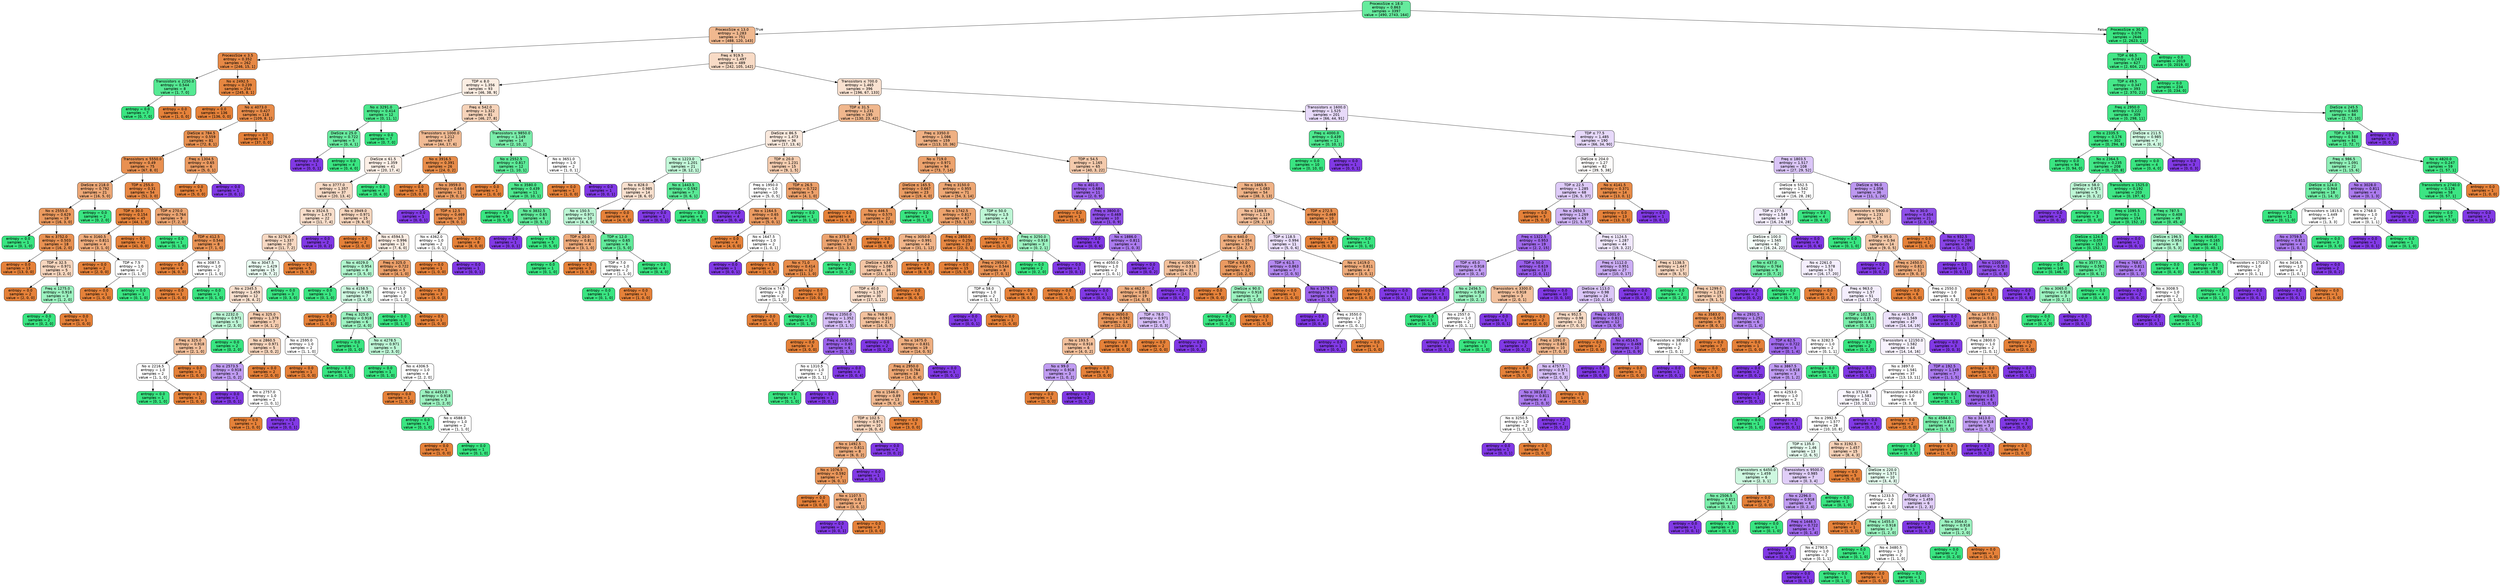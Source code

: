 digraph Tree {
node [shape=box, style="filled, rounded", color="black", fontname=helvetica] ;
edge [fontname=helvetica] ;
0 [label=<ProcessSize &le; 18.0<br/>entropy = 0.863<br/>samples = 3397<br/>value = [490, 2743, 164]>, fillcolor="#66eb9d"] ;
1 [label=<ProcessSize &le; 13.0<br/>entropy = 1.283<br/>samples = 751<br/>value = [488, 120, 143]>, fillcolor="#f0b88f"] ;
0 -> 1 [labeldistance=2.5, labelangle=45, headlabel="True"] ;
2 [label=<ProcessSize &le; 3.5<br/>entropy = 0.352<br/>samples = 262<br/>value = [246, 15, 1]>, fillcolor="#e78946"] ;
1 -> 2 ;
3 [label=<Transsistors &le; 2250.0<br/>entropy = 0.544<br/>samples = 8<br/>value = [1, 7, 0]>, fillcolor="#55e993"] ;
2 -> 3 ;
4 [label=<entropy = 0.0<br/>samples = 7<br/>value = [0, 7, 0]>, fillcolor="#39e581"] ;
3 -> 4 ;
5 [label=<entropy = 0.0<br/>samples = 1<br/>value = [1, 0, 0]>, fillcolor="#e58139"] ;
3 -> 5 ;
6 [label=<No &le; 2492.5<br/>entropy = 0.239<br/>samples = 254<br/>value = [245, 8, 1]>, fillcolor="#e68640"] ;
2 -> 6 ;
7 [label=<entropy = 0.0<br/>samples = 136<br/>value = [136, 0, 0]>, fillcolor="#e58139"] ;
6 -> 7 ;
8 [label=<No &le; 4073.0<br/>entropy = 0.427<br/>samples = 118<br/>value = [109, 8, 1]>, fillcolor="#e78b49"] ;
6 -> 8 ;
9 [label=<DieSize &le; 784.5<br/>entropy = 0.559<br/>samples = 81<br/>value = [72, 8, 1]>, fillcolor="#e89151"] ;
8 -> 9 ;
10 [label=<Transsistors &le; 5550.0<br/>entropy = 0.49<br/>samples = 75<br/>value = [67, 8, 0]>, fillcolor="#e89051"] ;
9 -> 10 ;
11 [label=<DieSize &le; 218.0<br/>entropy = 0.792<br/>samples = 21<br/>value = [16, 5, 0]>, fillcolor="#eda877"] ;
10 -> 11 ;
12 [label=<No &le; 2555.0<br/>entropy = 0.629<br/>samples = 19<br/>value = [16, 3, 0]>, fillcolor="#ea995e"] ;
11 -> 12 ;
13 [label=<entropy = 0.0<br/>samples = 1<br/>value = [0, 1, 0]>, fillcolor="#39e581"] ;
12 -> 13 ;
14 [label=<No &le; 3752.0<br/>entropy = 0.503<br/>samples = 18<br/>value = [16, 2, 0]>, fillcolor="#e89152"] ;
12 -> 14 ;
15 [label=<entropy = 0.0<br/>samples = 13<br/>value = [13, 0, 0]>, fillcolor="#e58139"] ;
14 -> 15 ;
16 [label=<TDP &le; 32.5<br/>entropy = 0.971<br/>samples = 5<br/>value = [3, 2, 0]>, fillcolor="#f6d5bd"] ;
14 -> 16 ;
17 [label=<entropy = 0.0<br/>samples = 2<br/>value = [2, 0, 0]>, fillcolor="#e58139"] ;
16 -> 17 ;
18 [label=<Freq &le; 1275.0<br/>entropy = 0.918<br/>samples = 3<br/>value = [1, 2, 0]>, fillcolor="#9cf2c0"] ;
16 -> 18 ;
19 [label=<entropy = 0.0<br/>samples = 2<br/>value = [0, 2, 0]>, fillcolor="#39e581"] ;
18 -> 19 ;
20 [label=<entropy = 0.0<br/>samples = 1<br/>value = [1, 0, 0]>, fillcolor="#e58139"] ;
18 -> 20 ;
21 [label=<entropy = 0.0<br/>samples = 2<br/>value = [0, 2, 0]>, fillcolor="#39e581"] ;
11 -> 21 ;
22 [label=<TDP &le; 255.0<br/>entropy = 0.31<br/>samples = 54<br/>value = [51, 3, 0]>, fillcolor="#e78845"] ;
10 -> 22 ;
23 [label=<TDP &le; 30.0<br/>entropy = 0.154<br/>samples = 45<br/>value = [44, 1, 0]>, fillcolor="#e6843d"] ;
22 -> 23 ;
24 [label=<No &le; 3160.5<br/>entropy = 0.811<br/>samples = 4<br/>value = [3, 1, 0]>, fillcolor="#eeab7b"] ;
23 -> 24 ;
25 [label=<entropy = 0.0<br/>samples = 2<br/>value = [2, 0, 0]>, fillcolor="#e58139"] ;
24 -> 25 ;
26 [label=<TDP &le; 7.5<br/>entropy = 1.0<br/>samples = 2<br/>value = [1, 1, 0]>, fillcolor="#ffffff"] ;
24 -> 26 ;
27 [label=<entropy = 0.0<br/>samples = 1<br/>value = [1, 0, 0]>, fillcolor="#e58139"] ;
26 -> 27 ;
28 [label=<entropy = 0.0<br/>samples = 1<br/>value = [0, 1, 0]>, fillcolor="#39e581"] ;
26 -> 28 ;
29 [label=<entropy = 0.0<br/>samples = 41<br/>value = [41, 0, 0]>, fillcolor="#e58139"] ;
23 -> 29 ;
30 [label=<TDP &le; 270.0<br/>entropy = 0.764<br/>samples = 9<br/>value = [7, 2, 0]>, fillcolor="#eca572"] ;
22 -> 30 ;
31 [label=<entropy = 0.0<br/>samples = 1<br/>value = [0, 1, 0]>, fillcolor="#39e581"] ;
30 -> 31 ;
32 [label=<TDP &le; 412.5<br/>entropy = 0.544<br/>samples = 8<br/>value = [7, 1, 0]>, fillcolor="#e99355"] ;
30 -> 32 ;
33 [label=<entropy = 0.0<br/>samples = 6<br/>value = [6, 0, 0]>, fillcolor="#e58139"] ;
32 -> 33 ;
34 [label=<No &le; 3087.5<br/>entropy = 1.0<br/>samples = 2<br/>value = [1, 1, 0]>, fillcolor="#ffffff"] ;
32 -> 34 ;
35 [label=<entropy = 0.0<br/>samples = 1<br/>value = [1, 0, 0]>, fillcolor="#e58139"] ;
34 -> 35 ;
36 [label=<entropy = 0.0<br/>samples = 1<br/>value = [0, 1, 0]>, fillcolor="#39e581"] ;
34 -> 36 ;
37 [label=<Freq &le; 1304.5<br/>entropy = 0.65<br/>samples = 6<br/>value = [5, 0, 1]>, fillcolor="#ea9a61"] ;
9 -> 37 ;
38 [label=<entropy = 0.0<br/>samples = 5<br/>value = [5, 0, 0]>, fillcolor="#e58139"] ;
37 -> 38 ;
39 [label=<entropy = 0.0<br/>samples = 1<br/>value = [0, 0, 1]>, fillcolor="#8139e5"] ;
37 -> 39 ;
40 [label=<entropy = 0.0<br/>samples = 37<br/>value = [37, 0, 0]>, fillcolor="#e58139"] ;
8 -> 40 ;
41 [label=<Freq &le; 919.5<br/>entropy = 1.497<br/>samples = 489<br/>value = [242, 105, 142]>, fillcolor="#f8dbc6"] ;
1 -> 41 ;
42 [label=<TDP &le; 8.0<br/>entropy = 1.356<br/>samples = 93<br/>value = [46, 38, 9]>, fillcolor="#fbede2"] ;
41 -> 42 ;
43 [label=<No &le; 3291.0<br/>entropy = 0.414<br/>samples = 12<br/>value = [0, 11, 1]>, fillcolor="#4be78c"] ;
42 -> 43 ;
44 [label=<DieSize &le; 25.0<br/>entropy = 0.722<br/>samples = 5<br/>value = [0, 4, 1]>, fillcolor="#6aeca0"] ;
43 -> 44 ;
45 [label=<entropy = 0.0<br/>samples = 1<br/>value = [0, 0, 1]>, fillcolor="#8139e5"] ;
44 -> 45 ;
46 [label=<entropy = 0.0<br/>samples = 4<br/>value = [0, 4, 0]>, fillcolor="#39e581"] ;
44 -> 46 ;
47 [label=<entropy = 0.0<br/>samples = 7<br/>value = [0, 7, 0]>, fillcolor="#39e581"] ;
43 -> 47 ;
48 [label=<Freq &le; 542.0<br/>entropy = 1.322<br/>samples = 81<br/>value = [46, 27, 8]>, fillcolor="#f6d3b9"] ;
42 -> 48 ;
49 [label=<Transsistors &le; 1000.0<br/>entropy = 1.212<br/>samples = 67<br/>value = [44, 17, 6]>, fillcolor="#f1bb94"] ;
48 -> 49 ;
50 [label=<DieSize &le; 61.5<br/>entropy = 1.359<br/>samples = 41<br/>value = [20, 17, 4]>, fillcolor="#fcefe6"] ;
49 -> 50 ;
51 [label=<No &le; 3777.0<br/>entropy = 1.357<br/>samples = 37<br/>value = [20, 13, 4]>, fillcolor="#f7dac5"] ;
50 -> 51 ;
52 [label=<No &le; 3524.5<br/>entropy = 1.473<br/>samples = 22<br/>value = [11, 7, 4]>, fillcolor="#f8ddca"] ;
51 -> 52 ;
53 [label=<No &le; 3276.0<br/>entropy = 1.337<br/>samples = 20<br/>value = [11, 7, 2]>, fillcolor="#f7d8c2"] ;
52 -> 53 ;
54 [label=<No &le; 3047.5<br/>entropy = 1.429<br/>samples = 15<br/>value = [6, 7, 2]>, fillcolor="#e9fcf1"] ;
53 -> 54 ;
55 [label=<No &le; 2345.5<br/>entropy = 1.459<br/>samples = 12<br/>value = [6, 4, 2]>, fillcolor="#f8e0ce"] ;
54 -> 55 ;
56 [label=<No &le; 2232.0<br/>entropy = 0.971<br/>samples = 5<br/>value = [2, 3, 0]>, fillcolor="#bdf6d5"] ;
55 -> 56 ;
57 [label=<Freq &le; 325.0<br/>entropy = 0.918<br/>samples = 3<br/>value = [2, 1, 0]>, fillcolor="#f2c09c"] ;
56 -> 57 ;
58 [label=<No &le; 2216.5<br/>entropy = 1.0<br/>samples = 2<br/>value = [1, 1, 0]>, fillcolor="#ffffff"] ;
57 -> 58 ;
59 [label=<entropy = 0.0<br/>samples = 1<br/>value = [0, 1, 0]>, fillcolor="#39e581"] ;
58 -> 59 ;
60 [label=<entropy = 0.0<br/>samples = 1<br/>value = [1, 0, 0]>, fillcolor="#e58139"] ;
58 -> 60 ;
61 [label=<entropy = 0.0<br/>samples = 1<br/>value = [1, 0, 0]>, fillcolor="#e58139"] ;
57 -> 61 ;
62 [label=<entropy = 0.0<br/>samples = 2<br/>value = [0, 2, 0]>, fillcolor="#39e581"] ;
56 -> 62 ;
63 [label=<Freq &le; 325.0<br/>entropy = 1.379<br/>samples = 7<br/>value = [4, 1, 2]>, fillcolor="#f5cdb0"] ;
55 -> 63 ;
64 [label=<No &le; 2860.5<br/>entropy = 0.971<br/>samples = 5<br/>value = [3, 0, 2]>, fillcolor="#f6d5bd"] ;
63 -> 64 ;
65 [label=<No &le; 2573.5<br/>entropy = 0.918<br/>samples = 3<br/>value = [1, 0, 2]>, fillcolor="#c09cf2"] ;
64 -> 65 ;
66 [label=<entropy = 0.0<br/>samples = 1<br/>value = [0, 0, 1]>, fillcolor="#8139e5"] ;
65 -> 66 ;
67 [label=<No &le; 2757.0<br/>entropy = 1.0<br/>samples = 2<br/>value = [1, 0, 1]>, fillcolor="#ffffff"] ;
65 -> 67 ;
68 [label=<entropy = 0.0<br/>samples = 1<br/>value = [1, 0, 0]>, fillcolor="#e58139"] ;
67 -> 68 ;
69 [label=<entropy = 0.0<br/>samples = 1<br/>value = [0, 0, 1]>, fillcolor="#8139e5"] ;
67 -> 69 ;
70 [label=<entropy = 0.0<br/>samples = 2<br/>value = [2, 0, 0]>, fillcolor="#e58139"] ;
64 -> 70 ;
71 [label=<No &le; 2595.0<br/>entropy = 1.0<br/>samples = 2<br/>value = [1, 1, 0]>, fillcolor="#ffffff"] ;
63 -> 71 ;
72 [label=<entropy = 0.0<br/>samples = 1<br/>value = [1, 0, 0]>, fillcolor="#e58139"] ;
71 -> 72 ;
73 [label=<entropy = 0.0<br/>samples = 1<br/>value = [0, 1, 0]>, fillcolor="#39e581"] ;
71 -> 73 ;
74 [label=<entropy = 0.0<br/>samples = 3<br/>value = [0, 3, 0]>, fillcolor="#39e581"] ;
54 -> 74 ;
75 [label=<entropy = 0.0<br/>samples = 5<br/>value = [5, 0, 0]>, fillcolor="#e58139"] ;
53 -> 75 ;
76 [label=<entropy = 0.0<br/>samples = 2<br/>value = [0, 0, 2]>, fillcolor="#8139e5"] ;
52 -> 76 ;
77 [label=<No &le; 3949.0<br/>entropy = 0.971<br/>samples = 15<br/>value = [9, 6, 0]>, fillcolor="#f6d5bd"] ;
51 -> 77 ;
78 [label=<entropy = 0.0<br/>samples = 2<br/>value = [2, 0, 0]>, fillcolor="#e58139"] ;
77 -> 78 ;
79 [label=<No &le; 4594.5<br/>entropy = 0.996<br/>samples = 13<br/>value = [7, 6, 0]>, fillcolor="#fbede3"] ;
77 -> 79 ;
80 [label=<No &le; 4029.0<br/>entropy = 0.954<br/>samples = 8<br/>value = [3, 5, 0]>, fillcolor="#b0f5cd"] ;
79 -> 80 ;
81 [label=<entropy = 0.0<br/>samples = 1<br/>value = [0, 1, 0]>, fillcolor="#39e581"] ;
80 -> 81 ;
82 [label=<No &le; 4158.5<br/>entropy = 0.985<br/>samples = 7<br/>value = [3, 4, 0]>, fillcolor="#cef8e0"] ;
80 -> 82 ;
83 [label=<entropy = 0.0<br/>samples = 1<br/>value = [1, 0, 0]>, fillcolor="#e58139"] ;
82 -> 83 ;
84 [label=<Freq &le; 325.0<br/>entropy = 0.918<br/>samples = 6<br/>value = [2, 4, 0]>, fillcolor="#9cf2c0"] ;
82 -> 84 ;
85 [label=<entropy = 0.0<br/>samples = 1<br/>value = [0, 1, 0]>, fillcolor="#39e581"] ;
84 -> 85 ;
86 [label=<No &le; 4278.5<br/>entropy = 0.971<br/>samples = 5<br/>value = [2, 3, 0]>, fillcolor="#bdf6d5"] ;
84 -> 86 ;
87 [label=<entropy = 0.0<br/>samples = 1<br/>value = [0, 1, 0]>, fillcolor="#39e581"] ;
86 -> 87 ;
88 [label=<No &le; 4306.5<br/>entropy = 1.0<br/>samples = 4<br/>value = [2, 2, 0]>, fillcolor="#ffffff"] ;
86 -> 88 ;
89 [label=<entropy = 0.0<br/>samples = 1<br/>value = [1, 0, 0]>, fillcolor="#e58139"] ;
88 -> 89 ;
90 [label=<No &le; 4453.0<br/>entropy = 0.918<br/>samples = 3<br/>value = [1, 2, 0]>, fillcolor="#9cf2c0"] ;
88 -> 90 ;
91 [label=<entropy = 0.0<br/>samples = 1<br/>value = [0, 1, 0]>, fillcolor="#39e581"] ;
90 -> 91 ;
92 [label=<No &le; 4588.0<br/>entropy = 1.0<br/>samples = 2<br/>value = [1, 1, 0]>, fillcolor="#ffffff"] ;
90 -> 92 ;
93 [label=<entropy = 0.0<br/>samples = 1<br/>value = [1, 0, 0]>, fillcolor="#e58139"] ;
92 -> 93 ;
94 [label=<entropy = 0.0<br/>samples = 1<br/>value = [0, 1, 0]>, fillcolor="#39e581"] ;
92 -> 94 ;
95 [label=<Freq &le; 325.0<br/>entropy = 0.722<br/>samples = 5<br/>value = [4, 1, 0]>, fillcolor="#eca06a"] ;
79 -> 95 ;
96 [label=<No &le; 4715.0<br/>entropy = 1.0<br/>samples = 2<br/>value = [1, 1, 0]>, fillcolor="#ffffff"] ;
95 -> 96 ;
97 [label=<entropy = 0.0<br/>samples = 1<br/>value = [0, 1, 0]>, fillcolor="#39e581"] ;
96 -> 97 ;
98 [label=<entropy = 0.0<br/>samples = 1<br/>value = [1, 0, 0]>, fillcolor="#e58139"] ;
96 -> 98 ;
99 [label=<entropy = 0.0<br/>samples = 3<br/>value = [3, 0, 0]>, fillcolor="#e58139"] ;
95 -> 99 ;
100 [label=<entropy = 0.0<br/>samples = 4<br/>value = [0, 4, 0]>, fillcolor="#39e581"] ;
50 -> 100 ;
101 [label=<No &le; 3916.5<br/>entropy = 0.391<br/>samples = 26<br/>value = [24, 0, 2]>, fillcolor="#e78c49"] ;
49 -> 101 ;
102 [label=<entropy = 0.0<br/>samples = 15<br/>value = [15, 0, 0]>, fillcolor="#e58139"] ;
101 -> 102 ;
103 [label=<No &le; 3959.0<br/>entropy = 0.684<br/>samples = 11<br/>value = [9, 0, 2]>, fillcolor="#eb9d65"] ;
101 -> 103 ;
104 [label=<entropy = 0.0<br/>samples = 1<br/>value = [0, 0, 1]>, fillcolor="#8139e5"] ;
103 -> 104 ;
105 [label=<TDP &le; 12.5<br/>entropy = 0.469<br/>samples = 10<br/>value = [9, 0, 1]>, fillcolor="#e88f4f"] ;
103 -> 105 ;
106 [label=<No &le; 4362.0<br/>entropy = 1.0<br/>samples = 2<br/>value = [1, 0, 1]>, fillcolor="#ffffff"] ;
105 -> 106 ;
107 [label=<entropy = 0.0<br/>samples = 1<br/>value = [1, 0, 0]>, fillcolor="#e58139"] ;
106 -> 107 ;
108 [label=<entropy = 0.0<br/>samples = 1<br/>value = [0, 0, 1]>, fillcolor="#8139e5"] ;
106 -> 108 ;
109 [label=<entropy = 0.0<br/>samples = 8<br/>value = [8, 0, 0]>, fillcolor="#e58139"] ;
105 -> 109 ;
110 [label=<Transsistors &le; 9850.0<br/>entropy = 1.149<br/>samples = 14<br/>value = [2, 10, 2]>, fillcolor="#7beeab"] ;
48 -> 110 ;
111 [label=<No &le; 2552.5<br/>entropy = 0.817<br/>samples = 12<br/>value = [1, 10, 1]>, fillcolor="#5dea98"] ;
110 -> 111 ;
112 [label=<entropy = 0.0<br/>samples = 1<br/>value = [1, 0, 0]>, fillcolor="#e58139"] ;
111 -> 112 ;
113 [label=<No &le; 3580.0<br/>entropy = 0.439<br/>samples = 11<br/>value = [0, 10, 1]>, fillcolor="#4de88e"] ;
111 -> 113 ;
114 [label=<entropy = 0.0<br/>samples = 5<br/>value = [0, 5, 0]>, fillcolor="#39e581"] ;
113 -> 114 ;
115 [label=<No &le; 3832.5<br/>entropy = 0.65<br/>samples = 6<br/>value = [0, 5, 1]>, fillcolor="#61ea9a"] ;
113 -> 115 ;
116 [label=<entropy = 0.0<br/>samples = 1<br/>value = [0, 0, 1]>, fillcolor="#8139e5"] ;
115 -> 116 ;
117 [label=<entropy = 0.0<br/>samples = 5<br/>value = [0, 5, 0]>, fillcolor="#39e581"] ;
115 -> 117 ;
118 [label=<No &le; 3651.0<br/>entropy = 1.0<br/>samples = 2<br/>value = [1, 0, 1]>, fillcolor="#ffffff"] ;
110 -> 118 ;
119 [label=<entropy = 0.0<br/>samples = 1<br/>value = [1, 0, 0]>, fillcolor="#e58139"] ;
118 -> 119 ;
120 [label=<entropy = 0.0<br/>samples = 1<br/>value = [0, 0, 1]>, fillcolor="#8139e5"] ;
118 -> 120 ;
121 [label=<Transsistors &le; 700.0<br/>entropy = 1.465<br/>samples = 396<br/>value = [196, 67, 133]>, fillcolor="#f9e1d0"] ;
41 -> 121 ;
122 [label=<TDP &le; 31.5<br/>entropy = 1.231<br/>samples = 195<br/>value = [130, 23, 42]>, fillcolor="#f0b78d"] ;
121 -> 122 ;
123 [label=<DieSize &le; 86.5<br/>entropy = 1.473<br/>samples = 36<br/>value = [17, 13, 6]>, fillcolor="#fae9dd"] ;
122 -> 123 ;
124 [label=<No &le; 1223.0<br/>entropy = 1.201<br/>samples = 21<br/>value = [8, 12, 1]>, fillcolor="#c2f7d8"] ;
123 -> 124 ;
125 [label=<No &le; 828.0<br/>entropy = 0.985<br/>samples = 14<br/>value = [8, 6, 0]>, fillcolor="#f8e0ce"] ;
124 -> 125 ;
126 [label=<No &le; 150.5<br/>entropy = 0.971<br/>samples = 10<br/>value = [4, 6, 0]>, fillcolor="#bdf6d5"] ;
125 -> 126 ;
127 [label=<TDP &le; 20.0<br/>entropy = 0.811<br/>samples = 4<br/>value = [3, 1, 0]>, fillcolor="#eeab7b"] ;
126 -> 127 ;
128 [label=<entropy = 0.0<br/>samples = 1<br/>value = [0, 1, 0]>, fillcolor="#39e581"] ;
127 -> 128 ;
129 [label=<entropy = 0.0<br/>samples = 3<br/>value = [3, 0, 0]>, fillcolor="#e58139"] ;
127 -> 129 ;
130 [label=<TDP &le; 12.0<br/>entropy = 0.65<br/>samples = 6<br/>value = [1, 5, 0]>, fillcolor="#61ea9a"] ;
126 -> 130 ;
131 [label=<TDP &le; 7.0<br/>entropy = 1.0<br/>samples = 2<br/>value = [1, 1, 0]>, fillcolor="#ffffff"] ;
130 -> 131 ;
132 [label=<entropy = 0.0<br/>samples = 1<br/>value = [0, 1, 0]>, fillcolor="#39e581"] ;
131 -> 132 ;
133 [label=<entropy = 0.0<br/>samples = 1<br/>value = [1, 0, 0]>, fillcolor="#e58139"] ;
131 -> 133 ;
134 [label=<entropy = 0.0<br/>samples = 4<br/>value = [0, 4, 0]>, fillcolor="#39e581"] ;
130 -> 134 ;
135 [label=<entropy = 0.0<br/>samples = 4<br/>value = [4, 0, 0]>, fillcolor="#e58139"] ;
125 -> 135 ;
136 [label=<No &le; 1443.5<br/>entropy = 0.592<br/>samples = 7<br/>value = [0, 6, 1]>, fillcolor="#5ae996"] ;
124 -> 136 ;
137 [label=<entropy = 0.0<br/>samples = 1<br/>value = [0, 0, 1]>, fillcolor="#8139e5"] ;
136 -> 137 ;
138 [label=<entropy = 0.0<br/>samples = 6<br/>value = [0, 6, 0]>, fillcolor="#39e581"] ;
136 -> 138 ;
139 [label=<TDP &le; 20.0<br/>entropy = 1.231<br/>samples = 15<br/>value = [9, 1, 5]>, fillcolor="#f5cdb0"] ;
123 -> 139 ;
140 [label=<Freq &le; 1950.0<br/>entropy = 1.0<br/>samples = 10<br/>value = [5, 0, 5]>, fillcolor="#ffffff"] ;
139 -> 140 ;
141 [label=<entropy = 0.0<br/>samples = 4<br/>value = [0, 0, 4]>, fillcolor="#8139e5"] ;
140 -> 141 ;
142 [label=<No &le; 1164.5<br/>entropy = 0.65<br/>samples = 6<br/>value = [5, 0, 1]>, fillcolor="#ea9a61"] ;
140 -> 142 ;
143 [label=<entropy = 0.0<br/>samples = 4<br/>value = [4, 0, 0]>, fillcolor="#e58139"] ;
142 -> 143 ;
144 [label=<No &le; 1647.5<br/>entropy = 1.0<br/>samples = 2<br/>value = [1, 0, 1]>, fillcolor="#ffffff"] ;
142 -> 144 ;
145 [label=<entropy = 0.0<br/>samples = 1<br/>value = [0, 0, 1]>, fillcolor="#8139e5"] ;
144 -> 145 ;
146 [label=<entropy = 0.0<br/>samples = 1<br/>value = [1, 0, 0]>, fillcolor="#e58139"] ;
144 -> 146 ;
147 [label=<TDP &le; 26.5<br/>entropy = 0.722<br/>samples = 5<br/>value = [4, 1, 0]>, fillcolor="#eca06a"] ;
139 -> 147 ;
148 [label=<entropy = 0.0<br/>samples = 1<br/>value = [0, 1, 0]>, fillcolor="#39e581"] ;
147 -> 148 ;
149 [label=<entropy = 0.0<br/>samples = 4<br/>value = [4, 0, 0]>, fillcolor="#e58139"] ;
147 -> 149 ;
150 [label=<Freq &le; 3350.0<br/>entropy = 1.086<br/>samples = 159<br/>value = [113, 10, 36]>, fillcolor="#efb083"] ;
122 -> 150 ;
151 [label=<No &le; 719.0<br/>entropy = 0.971<br/>samples = 94<br/>value = [73, 7, 14]>, fillcolor="#eca26d"] ;
150 -> 151 ;
152 [label=<DieSize &le; 165.5<br/>entropy = 0.667<br/>samples = 23<br/>value = [19, 4, 0]>, fillcolor="#ea9c63"] ;
151 -> 152 ;
153 [label=<No &le; 446.5<br/>entropy = 0.575<br/>samples = 22<br/>value = [19, 3, 0]>, fillcolor="#e99558"] ;
152 -> 153 ;
154 [label=<No &le; 375.0<br/>entropy = 0.75<br/>samples = 14<br/>value = [11, 3, 0]>, fillcolor="#eca36f"] ;
153 -> 154 ;
155 [label=<No &le; 71.0<br/>entropy = 0.414<br/>samples = 12<br/>value = [11, 1, 0]>, fillcolor="#e78c4b"] ;
154 -> 155 ;
156 [label=<DieSize &le; 74.5<br/>entropy = 1.0<br/>samples = 2<br/>value = [1, 1, 0]>, fillcolor="#ffffff"] ;
155 -> 156 ;
157 [label=<entropy = 0.0<br/>samples = 1<br/>value = [1, 0, 0]>, fillcolor="#e58139"] ;
156 -> 157 ;
158 [label=<entropy = 0.0<br/>samples = 1<br/>value = [0, 1, 0]>, fillcolor="#39e581"] ;
156 -> 158 ;
159 [label=<entropy = 0.0<br/>samples = 10<br/>value = [10, 0, 0]>, fillcolor="#e58139"] ;
155 -> 159 ;
160 [label=<entropy = 0.0<br/>samples = 2<br/>value = [0, 2, 0]>, fillcolor="#39e581"] ;
154 -> 160 ;
161 [label=<entropy = 0.0<br/>samples = 8<br/>value = [8, 0, 0]>, fillcolor="#e58139"] ;
153 -> 161 ;
162 [label=<entropy = 0.0<br/>samples = 1<br/>value = [0, 1, 0]>, fillcolor="#39e581"] ;
152 -> 162 ;
163 [label=<Freq &le; 3150.0<br/>entropy = 0.955<br/>samples = 71<br/>value = [54, 3, 14]>, fillcolor="#eda774"] ;
151 -> 163 ;
164 [label=<No &le; 1742.5<br/>entropy = 0.817<br/>samples = 67<br/>value = [53, 1, 13]>, fillcolor="#eca26c"] ;
163 -> 164 ;
165 [label=<Freq &le; 3050.0<br/>entropy = 0.991<br/>samples = 44<br/>value = [31, 1, 12]>, fillcolor="#f0b489"] ;
164 -> 165 ;
166 [label=<DieSize &le; 63.0<br/>entropy = 1.085<br/>samples = 36<br/>value = [23, 1, 12]>, fillcolor="#f3c5a4"] ;
165 -> 166 ;
167 [label=<TDP &le; 40.0<br/>entropy = 1.157<br/>samples = 30<br/>value = [17, 1, 12]>, fillcolor="#f8dcc8"] ;
166 -> 167 ;
168 [label=<Freq &le; 2350.0<br/>entropy = 1.352<br/>samples = 9<br/>value = [3, 1, 5]>, fillcolor="#d5bdf6"] ;
167 -> 168 ;
169 [label=<entropy = 0.0<br/>samples = 3<br/>value = [3, 0, 0]>, fillcolor="#e58139"] ;
168 -> 169 ;
170 [label=<Freq &le; 2550.0<br/>entropy = 0.65<br/>samples = 6<br/>value = [0, 1, 5]>, fillcolor="#9a61ea"] ;
168 -> 170 ;
171 [label=<No &le; 1310.5<br/>entropy = 1.0<br/>samples = 2<br/>value = [0, 1, 1]>, fillcolor="#ffffff"] ;
170 -> 171 ;
172 [label=<entropy = 0.0<br/>samples = 1<br/>value = [0, 1, 0]>, fillcolor="#39e581"] ;
171 -> 172 ;
173 [label=<entropy = 0.0<br/>samples = 1<br/>value = [0, 0, 1]>, fillcolor="#8139e5"] ;
171 -> 173 ;
174 [label=<entropy = 0.0<br/>samples = 4<br/>value = [0, 0, 4]>, fillcolor="#8139e5"] ;
170 -> 174 ;
175 [label=<No &le; 766.0<br/>entropy = 0.918<br/>samples = 21<br/>value = [14, 0, 7]>, fillcolor="#f2c09c"] ;
167 -> 175 ;
176 [label=<entropy = 0.0<br/>samples = 2<br/>value = [0, 0, 2]>, fillcolor="#8139e5"] ;
175 -> 176 ;
177 [label=<No &le; 1675.0<br/>entropy = 0.831<br/>samples = 19<br/>value = [14, 0, 5]>, fillcolor="#eeae80"] ;
175 -> 177 ;
178 [label=<Freq &le; 2950.0<br/>entropy = 0.764<br/>samples = 18<br/>value = [14, 0, 4]>, fillcolor="#eca572"] ;
177 -> 178 ;
179 [label=<No &le; 1546.0<br/>entropy = 0.89<br/>samples = 13<br/>value = [9, 0, 4]>, fillcolor="#f1b991"] ;
178 -> 179 ;
180 [label=<TDP &le; 102.5<br/>entropy = 0.971<br/>samples = 10<br/>value = [6, 0, 4]>, fillcolor="#f6d5bd"] ;
179 -> 180 ;
181 [label=<No &le; 1492.5<br/>entropy = 0.811<br/>samples = 8<br/>value = [6, 0, 2]>, fillcolor="#eeab7b"] ;
180 -> 181 ;
182 [label=<No &le; 1076.5<br/>entropy = 0.592<br/>samples = 7<br/>value = [6, 0, 1]>, fillcolor="#e9965a"] ;
181 -> 182 ;
183 [label=<entropy = 0.0<br/>samples = 3<br/>value = [3, 0, 0]>, fillcolor="#e58139"] ;
182 -> 183 ;
184 [label=<No &le; 1107.5<br/>entropy = 0.811<br/>samples = 4<br/>value = [3, 0, 1]>, fillcolor="#eeab7b"] ;
182 -> 184 ;
185 [label=<entropy = 0.0<br/>samples = 1<br/>value = [0, 0, 1]>, fillcolor="#8139e5"] ;
184 -> 185 ;
186 [label=<entropy = 0.0<br/>samples = 3<br/>value = [3, 0, 0]>, fillcolor="#e58139"] ;
184 -> 186 ;
187 [label=<entropy = 0.0<br/>samples = 1<br/>value = [0, 0, 1]>, fillcolor="#8139e5"] ;
181 -> 187 ;
188 [label=<entropy = 0.0<br/>samples = 2<br/>value = [0, 0, 2]>, fillcolor="#8139e5"] ;
180 -> 188 ;
189 [label=<entropy = 0.0<br/>samples = 3<br/>value = [3, 0, 0]>, fillcolor="#e58139"] ;
179 -> 189 ;
190 [label=<entropy = 0.0<br/>samples = 5<br/>value = [5, 0, 0]>, fillcolor="#e58139"] ;
178 -> 190 ;
191 [label=<entropy = 0.0<br/>samples = 1<br/>value = [0, 0, 1]>, fillcolor="#8139e5"] ;
177 -> 191 ;
192 [label=<entropy = 0.0<br/>samples = 6<br/>value = [6, 0, 0]>, fillcolor="#e58139"] ;
166 -> 192 ;
193 [label=<entropy = 0.0<br/>samples = 8<br/>value = [8, 0, 0]>, fillcolor="#e58139"] ;
165 -> 193 ;
194 [label=<Freq &le; 2850.0<br/>entropy = 0.258<br/>samples = 23<br/>value = [22, 0, 1]>, fillcolor="#e68742"] ;
164 -> 194 ;
195 [label=<entropy = 0.0<br/>samples = 15<br/>value = [15, 0, 0]>, fillcolor="#e58139"] ;
194 -> 195 ;
196 [label=<Freq &le; 2950.0<br/>entropy = 0.544<br/>samples = 8<br/>value = [7, 0, 1]>, fillcolor="#e99355"] ;
194 -> 196 ;
197 [label=<TDP &le; 58.0<br/>entropy = 1.0<br/>samples = 2<br/>value = [1, 0, 1]>, fillcolor="#ffffff"] ;
196 -> 197 ;
198 [label=<entropy = 0.0<br/>samples = 1<br/>value = [0, 0, 1]>, fillcolor="#8139e5"] ;
197 -> 198 ;
199 [label=<entropy = 0.0<br/>samples = 1<br/>value = [1, 0, 0]>, fillcolor="#e58139"] ;
197 -> 199 ;
200 [label=<entropy = 0.0<br/>samples = 6<br/>value = [6, 0, 0]>, fillcolor="#e58139"] ;
196 -> 200 ;
201 [label=<TDP &le; 50.0<br/>entropy = 1.5<br/>samples = 4<br/>value = [1, 2, 1]>, fillcolor="#bdf6d5"] ;
163 -> 201 ;
202 [label=<entropy = 0.0<br/>samples = 1<br/>value = [1, 0, 0]>, fillcolor="#e58139"] ;
201 -> 202 ;
203 [label=<Freq &le; 3250.0<br/>entropy = 0.918<br/>samples = 3<br/>value = [0, 2, 1]>, fillcolor="#9cf2c0"] ;
201 -> 203 ;
204 [label=<entropy = 0.0<br/>samples = 2<br/>value = [0, 2, 0]>, fillcolor="#39e581"] ;
203 -> 204 ;
205 [label=<entropy = 0.0<br/>samples = 1<br/>value = [0, 0, 1]>, fillcolor="#8139e5"] ;
203 -> 205 ;
206 [label=<TDP &le; 54.5<br/>entropy = 1.165<br/>samples = 65<br/>value = [40, 3, 22]>, fillcolor="#f4caac"] ;
150 -> 206 ;
207 [label=<No &le; 401.0<br/>entropy = 0.684<br/>samples = 11<br/>value = [2, 0, 9]>, fillcolor="#9d65eb"] ;
206 -> 207 ;
208 [label=<entropy = 0.0<br/>samples = 1<br/>value = [1, 0, 0]>, fillcolor="#e58139"] ;
207 -> 208 ;
209 [label=<Freq &le; 3800.0<br/>entropy = 0.469<br/>samples = 10<br/>value = [1, 0, 9]>, fillcolor="#8f4fe8"] ;
207 -> 209 ;
210 [label=<entropy = 0.0<br/>samples = 6<br/>value = [0, 0, 6]>, fillcolor="#8139e5"] ;
209 -> 210 ;
211 [label=<No &le; 1886.0<br/>entropy = 0.811<br/>samples = 4<br/>value = [1, 0, 3]>, fillcolor="#ab7bee"] ;
209 -> 211 ;
212 [label=<Freq &le; 4050.0<br/>entropy = 1.0<br/>samples = 2<br/>value = [1, 0, 1]>, fillcolor="#ffffff"] ;
211 -> 212 ;
213 [label=<entropy = 0.0<br/>samples = 1<br/>value = [1, 0, 0]>, fillcolor="#e58139"] ;
212 -> 213 ;
214 [label=<entropy = 0.0<br/>samples = 1<br/>value = [0, 0, 1]>, fillcolor="#8139e5"] ;
212 -> 214 ;
215 [label=<entropy = 0.0<br/>samples = 2<br/>value = [0, 0, 2]>, fillcolor="#8139e5"] ;
211 -> 215 ;
216 [label=<No &le; 1665.5<br/>entropy = 1.083<br/>samples = 54<br/>value = [38, 3, 13]>, fillcolor="#efb286"] ;
206 -> 216 ;
217 [label=<No &le; 1189.5<br/>entropy = 1.119<br/>samples = 44<br/>value = [29, 2, 13]>, fillcolor="#f2be99"] ;
216 -> 217 ;
218 [label=<No &le; 640.0<br/>entropy = 1.054<br/>samples = 33<br/>value = [24, 2, 7]>, fillcolor="#eead7e"] ;
217 -> 218 ;
219 [label=<Freq &le; 4100.0<br/>entropy = 0.918<br/>samples = 21<br/>value = [14, 0, 7]>, fillcolor="#f2c09c"] ;
218 -> 219 ;
220 [label=<No &le; 462.0<br/>entropy = 0.831<br/>samples = 19<br/>value = [14, 0, 5]>, fillcolor="#eeae80"] ;
219 -> 220 ;
221 [label=<Freq &le; 3650.0<br/>entropy = 0.592<br/>samples = 14<br/>value = [12, 0, 2]>, fillcolor="#e9965a"] ;
220 -> 221 ;
222 [label=<No &le; 193.5<br/>entropy = 0.918<br/>samples = 6<br/>value = [4, 0, 2]>, fillcolor="#f2c09c"] ;
221 -> 222 ;
223 [label=<No &le; 99.0<br/>entropy = 0.918<br/>samples = 3<br/>value = [1, 0, 2]>, fillcolor="#c09cf2"] ;
222 -> 223 ;
224 [label=<entropy = 0.0<br/>samples = 1<br/>value = [1, 0, 0]>, fillcolor="#e58139"] ;
223 -> 224 ;
225 [label=<entropy = 0.0<br/>samples = 2<br/>value = [0, 0, 2]>, fillcolor="#8139e5"] ;
223 -> 225 ;
226 [label=<entropy = 0.0<br/>samples = 3<br/>value = [3, 0, 0]>, fillcolor="#e58139"] ;
222 -> 226 ;
227 [label=<entropy = 0.0<br/>samples = 8<br/>value = [8, 0, 0]>, fillcolor="#e58139"] ;
221 -> 227 ;
228 [label=<TDP &le; 78.0<br/>entropy = 0.971<br/>samples = 5<br/>value = [2, 0, 3]>, fillcolor="#d5bdf6"] ;
220 -> 228 ;
229 [label=<entropy = 0.0<br/>samples = 2<br/>value = [2, 0, 0]>, fillcolor="#e58139"] ;
228 -> 229 ;
230 [label=<entropy = 0.0<br/>samples = 3<br/>value = [0, 0, 3]>, fillcolor="#8139e5"] ;
228 -> 230 ;
231 [label=<entropy = 0.0<br/>samples = 2<br/>value = [0, 0, 2]>, fillcolor="#8139e5"] ;
219 -> 231 ;
232 [label=<TDP &le; 93.0<br/>entropy = 0.65<br/>samples = 12<br/>value = [10, 2, 0]>, fillcolor="#ea9a61"] ;
218 -> 232 ;
233 [label=<entropy = 0.0<br/>samples = 9<br/>value = [9, 0, 0]>, fillcolor="#e58139"] ;
232 -> 233 ;
234 [label=<DieSize &le; 90.0<br/>entropy = 0.918<br/>samples = 3<br/>value = [1, 2, 0]>, fillcolor="#9cf2c0"] ;
232 -> 234 ;
235 [label=<entropy = 0.0<br/>samples = 2<br/>value = [0, 2, 0]>, fillcolor="#39e581"] ;
234 -> 235 ;
236 [label=<entropy = 0.0<br/>samples = 1<br/>value = [1, 0, 0]>, fillcolor="#e58139"] ;
234 -> 236 ;
237 [label=<TDP &le; 118.5<br/>entropy = 0.994<br/>samples = 11<br/>value = [5, 0, 6]>, fillcolor="#eadefb"] ;
217 -> 237 ;
238 [label=<TDP &le; 61.5<br/>entropy = 0.863<br/>samples = 7<br/>value = [2, 0, 5]>, fillcolor="#b388ef"] ;
237 -> 238 ;
239 [label=<entropy = 0.0<br/>samples = 1<br/>value = [1, 0, 0]>, fillcolor="#e58139"] ;
238 -> 239 ;
240 [label=<No &le; 1579.5<br/>entropy = 0.65<br/>samples = 6<br/>value = [1, 0, 5]>, fillcolor="#9a61ea"] ;
238 -> 240 ;
241 [label=<entropy = 0.0<br/>samples = 4<br/>value = [0, 0, 4]>, fillcolor="#8139e5"] ;
240 -> 241 ;
242 [label=<Freq &le; 3550.0<br/>entropy = 1.0<br/>samples = 2<br/>value = [1, 0, 1]>, fillcolor="#ffffff"] ;
240 -> 242 ;
243 [label=<entropy = 0.0<br/>samples = 1<br/>value = [0, 0, 1]>, fillcolor="#8139e5"] ;
242 -> 243 ;
244 [label=<entropy = 0.0<br/>samples = 1<br/>value = [1, 0, 0]>, fillcolor="#e58139"] ;
242 -> 244 ;
245 [label=<No &le; 1419.0<br/>entropy = 0.811<br/>samples = 4<br/>value = [3, 0, 1]>, fillcolor="#eeab7b"] ;
237 -> 245 ;
246 [label=<entropy = 0.0<br/>samples = 3<br/>value = [3, 0, 0]>, fillcolor="#e58139"] ;
245 -> 246 ;
247 [label=<entropy = 0.0<br/>samples = 1<br/>value = [0, 0, 1]>, fillcolor="#8139e5"] ;
245 -> 247 ;
248 [label=<TDP &le; 272.5<br/>entropy = 0.469<br/>samples = 10<br/>value = [9, 1, 0]>, fillcolor="#e88f4f"] ;
216 -> 248 ;
249 [label=<entropy = 0.0<br/>samples = 9<br/>value = [9, 0, 0]>, fillcolor="#e58139"] ;
248 -> 249 ;
250 [label=<entropy = 0.0<br/>samples = 1<br/>value = [0, 1, 0]>, fillcolor="#39e581"] ;
248 -> 250 ;
251 [label=<Transsistors &le; 1600.0<br/>entropy = 1.525<br/>samples = 201<br/>value = [66, 44, 91]>, fillcolor="#e8dafa"] ;
121 -> 251 ;
252 [label=<Freq &le; 4000.0<br/>entropy = 0.439<br/>samples = 11<br/>value = [0, 10, 1]>, fillcolor="#4de88e"] ;
251 -> 252 ;
253 [label=<entropy = 0.0<br/>samples = 10<br/>value = [0, 10, 0]>, fillcolor="#39e581"] ;
252 -> 253 ;
254 [label=<entropy = 0.0<br/>samples = 1<br/>value = [0, 0, 1]>, fillcolor="#8139e5"] ;
252 -> 254 ;
255 [label=<TDP &le; 77.5<br/>entropy = 1.485<br/>samples = 190<br/>value = [66, 34, 90]>, fillcolor="#e7d9fa"] ;
251 -> 255 ;
256 [label=<DieSize &le; 204.0<br/>entropy = 1.27<br/>samples = 82<br/>value = [39, 5, 38]>, fillcolor="#fefcfb"] ;
255 -> 256 ;
257 [label=<TDP &le; 22.5<br/>entropy = 1.285<br/>samples = 68<br/>value = [26, 5, 37]>, fillcolor="#decbf8"] ;
256 -> 257 ;
258 [label=<entropy = 0.0<br/>samples = 5<br/>value = [5, 0, 0]>, fillcolor="#e58139"] ;
257 -> 258 ;
259 [label=<No &le; 2650.5<br/>entropy = 1.269<br/>samples = 63<br/>value = [21, 5, 37]>, fillcolor="#cfb4f5"] ;
257 -> 259 ;
260 [label=<Freq &le; 1322.5<br/>entropy = 0.953<br/>samples = 19<br/>value = [2, 2, 15]>, fillcolor="#9f68eb"] ;
259 -> 260 ;
261 [label=<TDP &le; 45.0<br/>entropy = 0.918<br/>samples = 6<br/>value = [0, 2, 4]>, fillcolor="#c09cf2"] ;
260 -> 261 ;
262 [label=<entropy = 0.0<br/>samples = 3<br/>value = [0, 0, 3]>, fillcolor="#8139e5"] ;
261 -> 262 ;
263 [label=<No &le; 2456.5<br/>entropy = 0.918<br/>samples = 3<br/>value = [0, 2, 1]>, fillcolor="#9cf2c0"] ;
261 -> 263 ;
264 [label=<entropy = 0.0<br/>samples = 1<br/>value = [0, 1, 0]>, fillcolor="#39e581"] ;
263 -> 264 ;
265 [label=<No &le; 2557.0<br/>entropy = 1.0<br/>samples = 2<br/>value = [0, 1, 1]>, fillcolor="#ffffff"] ;
263 -> 265 ;
266 [label=<entropy = 0.0<br/>samples = 1<br/>value = [0, 0, 1]>, fillcolor="#8139e5"] ;
265 -> 266 ;
267 [label=<entropy = 0.0<br/>samples = 1<br/>value = [0, 1, 0]>, fillcolor="#39e581"] ;
265 -> 267 ;
268 [label=<TDP &le; 50.0<br/>entropy = 0.619<br/>samples = 13<br/>value = [2, 0, 11]>, fillcolor="#985dea"] ;
260 -> 268 ;
269 [label=<Transsistors &le; 3300.0<br/>entropy = 0.918<br/>samples = 3<br/>value = [2, 0, 1]>, fillcolor="#f2c09c"] ;
268 -> 269 ;
270 [label=<entropy = 0.0<br/>samples = 1<br/>value = [0, 0, 1]>, fillcolor="#8139e5"] ;
269 -> 270 ;
271 [label=<entropy = 0.0<br/>samples = 2<br/>value = [2, 0, 0]>, fillcolor="#e58139"] ;
269 -> 271 ;
272 [label=<entropy = 0.0<br/>samples = 10<br/>value = [0, 0, 10]>, fillcolor="#8139e5"] ;
268 -> 272 ;
273 [label=<Freq &le; 1124.5<br/>entropy = 1.287<br/>samples = 44<br/>value = [19, 3, 22]>, fillcolor="#f0e7fc"] ;
259 -> 273 ;
274 [label=<Freq &le; 1112.0<br/>entropy = 0.951<br/>samples = 27<br/>value = [10, 0, 17]>, fillcolor="#cbadf4"] ;
273 -> 274 ;
275 [label=<DieSize &le; 113.0<br/>entropy = 0.98<br/>samples = 24<br/>value = [10, 0, 14]>, fillcolor="#dbc6f8"] ;
274 -> 275 ;
276 [label=<Freq &le; 952.5<br/>entropy = 0.98<br/>samples = 12<br/>value = [7, 0, 5]>, fillcolor="#f8dbc6"] ;
275 -> 276 ;
277 [label=<entropy = 0.0<br/>samples = 2<br/>value = [0, 0, 2]>, fillcolor="#8139e5"] ;
276 -> 277 ;
278 [label=<Freq &le; 1091.0<br/>entropy = 0.881<br/>samples = 10<br/>value = [7, 0, 3]>, fillcolor="#f0b78e"] ;
276 -> 278 ;
279 [label=<entropy = 0.0<br/>samples = 5<br/>value = [5, 0, 0]>, fillcolor="#e58139"] ;
278 -> 279 ;
280 [label=<No &le; 4757.5<br/>entropy = 0.971<br/>samples = 5<br/>value = [2, 0, 3]>, fillcolor="#d5bdf6"] ;
278 -> 280 ;
281 [label=<No &le; 3818.0<br/>entropy = 0.811<br/>samples = 4<br/>value = [1, 0, 3]>, fillcolor="#ab7bee"] ;
280 -> 281 ;
282 [label=<No &le; 3250.5<br/>entropy = 1.0<br/>samples = 2<br/>value = [1, 0, 1]>, fillcolor="#ffffff"] ;
281 -> 282 ;
283 [label=<entropy = 0.0<br/>samples = 1<br/>value = [0, 0, 1]>, fillcolor="#8139e5"] ;
282 -> 283 ;
284 [label=<entropy = 0.0<br/>samples = 1<br/>value = [1, 0, 0]>, fillcolor="#e58139"] ;
282 -> 284 ;
285 [label=<entropy = 0.0<br/>samples = 2<br/>value = [0, 0, 2]>, fillcolor="#8139e5"] ;
281 -> 285 ;
286 [label=<entropy = 0.0<br/>samples = 1<br/>value = [1, 0, 0]>, fillcolor="#e58139"] ;
280 -> 286 ;
287 [label=<Freq &le; 1001.0<br/>entropy = 0.811<br/>samples = 12<br/>value = [3, 0, 9]>, fillcolor="#ab7bee"] ;
275 -> 287 ;
288 [label=<entropy = 0.0<br/>samples = 2<br/>value = [2, 0, 0]>, fillcolor="#e58139"] ;
287 -> 288 ;
289 [label=<No &le; 4514.5<br/>entropy = 0.469<br/>samples = 10<br/>value = [1, 0, 9]>, fillcolor="#8f4fe8"] ;
287 -> 289 ;
290 [label=<entropy = 0.0<br/>samples = 9<br/>value = [0, 0, 9]>, fillcolor="#8139e5"] ;
289 -> 290 ;
291 [label=<entropy = 0.0<br/>samples = 1<br/>value = [1, 0, 0]>, fillcolor="#e58139"] ;
289 -> 291 ;
292 [label=<entropy = 0.0<br/>samples = 3<br/>value = [0, 0, 3]>, fillcolor="#8139e5"] ;
274 -> 292 ;
293 [label=<Freq &le; 1138.5<br/>entropy = 1.447<br/>samples = 17<br/>value = [9, 3, 5]>, fillcolor="#f6d5bd"] ;
273 -> 293 ;
294 [label=<entropy = 0.0<br/>samples = 2<br/>value = [0, 2, 0]>, fillcolor="#39e581"] ;
293 -> 294 ;
295 [label=<Freq &le; 1299.0<br/>entropy = 1.231<br/>samples = 15<br/>value = [9, 1, 5]>, fillcolor="#f5cdb0"] ;
293 -> 295 ;
296 [label=<No &le; 3583.0<br/>entropy = 0.503<br/>samples = 9<br/>value = [8, 0, 1]>, fillcolor="#e89152"] ;
295 -> 296 ;
297 [label=<Transsistors &le; 3850.0<br/>entropy = 1.0<br/>samples = 2<br/>value = [1, 0, 1]>, fillcolor="#ffffff"] ;
296 -> 297 ;
298 [label=<entropy = 0.0<br/>samples = 1<br/>value = [0, 0, 1]>, fillcolor="#8139e5"] ;
297 -> 298 ;
299 [label=<entropy = 0.0<br/>samples = 1<br/>value = [1, 0, 0]>, fillcolor="#e58139"] ;
297 -> 299 ;
300 [label=<entropy = 0.0<br/>samples = 7<br/>value = [7, 0, 0]>, fillcolor="#e58139"] ;
296 -> 300 ;
301 [label=<No &le; 2931.5<br/>entropy = 1.252<br/>samples = 6<br/>value = [1, 1, 4]>, fillcolor="#b388ef"] ;
295 -> 301 ;
302 [label=<entropy = 0.0<br/>samples = 1<br/>value = [1, 0, 0]>, fillcolor="#e58139"] ;
301 -> 302 ;
303 [label=<TDP &le; 62.5<br/>entropy = 0.722<br/>samples = 5<br/>value = [0, 1, 4]>, fillcolor="#a06aec"] ;
301 -> 303 ;
304 [label=<entropy = 0.0<br/>samples = 2<br/>value = [0, 0, 2]>, fillcolor="#8139e5"] ;
303 -> 304 ;
305 [label=<No &le; 3867.5<br/>entropy = 0.918<br/>samples = 3<br/>value = [0, 1, 2]>, fillcolor="#c09cf2"] ;
303 -> 305 ;
306 [label=<entropy = 0.0<br/>samples = 1<br/>value = [0, 0, 1]>, fillcolor="#8139e5"] ;
305 -> 306 ;
307 [label=<No &le; 4253.0<br/>entropy = 1.0<br/>samples = 2<br/>value = [0, 1, 1]>, fillcolor="#ffffff"] ;
305 -> 307 ;
308 [label=<entropy = 0.0<br/>samples = 1<br/>value = [0, 1, 0]>, fillcolor="#39e581"] ;
307 -> 308 ;
309 [label=<entropy = 0.0<br/>samples = 1<br/>value = [0, 0, 1]>, fillcolor="#8139e5"] ;
307 -> 309 ;
310 [label=<No &le; 4141.5<br/>entropy = 0.371<br/>samples = 14<br/>value = [13, 0, 1]>, fillcolor="#e78b48"] ;
256 -> 310 ;
311 [label=<entropy = 0.0<br/>samples = 13<br/>value = [13, 0, 0]>, fillcolor="#e58139"] ;
310 -> 311 ;
312 [label=<entropy = 0.0<br/>samples = 1<br/>value = [0, 0, 1]>, fillcolor="#8139e5"] ;
310 -> 312 ;
313 [label=<Freq &le; 1803.5<br/>entropy = 1.517<br/>samples = 108<br/>value = [27, 29, 52]>, fillcolor="#dac5f7"] ;
255 -> 313 ;
314 [label=<DieSize &le; 552.5<br/>entropy = 1.542<br/>samples = 72<br/>value = [16, 28, 28]>, fillcolor="#ffffff"] ;
313 -> 314 ;
315 [label=<TDP &le; 277.5<br/>entropy = 1.549<br/>samples = 68<br/>value = [16, 24, 28]>, fillcolor="#f4edfd"] ;
314 -> 315 ;
316 [label=<DieSize &le; 100.0<br/>entropy = 1.565<br/>samples = 62<br/>value = [16, 24, 22]>, fillcolor="#f5fef9"] ;
315 -> 316 ;
317 [label=<No &le; 437.0<br/>entropy = 0.764<br/>samples = 9<br/>value = [0, 7, 2]>, fillcolor="#72eca5"] ;
316 -> 317 ;
318 [label=<entropy = 0.0<br/>samples = 2<br/>value = [0, 0, 2]>, fillcolor="#8139e5"] ;
317 -> 318 ;
319 [label=<entropy = 0.0<br/>samples = 7<br/>value = [0, 7, 0]>, fillcolor="#39e581"] ;
317 -> 319 ;
320 [label=<No &le; 2261.0<br/>entropy = 1.578<br/>samples = 53<br/>value = [16, 17, 20]>, fillcolor="#f4eefd"] ;
316 -> 320 ;
321 [label=<entropy = 0.0<br/>samples = 2<br/>value = [2, 0, 0]>, fillcolor="#e58139"] ;
320 -> 321 ;
322 [label=<Freq &le; 963.0<br/>entropy = 1.57<br/>samples = 51<br/>value = [14, 17, 20]>, fillcolor="#f4eefd"] ;
320 -> 322 ;
323 [label=<TDP &le; 102.5<br/>entropy = 0.811<br/>samples = 4<br/>value = [0, 3, 1]>, fillcolor="#7beeab"] ;
322 -> 323 ;
324 [label=<No &le; 3282.5<br/>entropy = 1.0<br/>samples = 2<br/>value = [0, 1, 1]>, fillcolor="#ffffff"] ;
323 -> 324 ;
325 [label=<entropy = 0.0<br/>samples = 1<br/>value = [0, 1, 0]>, fillcolor="#39e581"] ;
324 -> 325 ;
326 [label=<entropy = 0.0<br/>samples = 1<br/>value = [0, 0, 1]>, fillcolor="#8139e5"] ;
324 -> 326 ;
327 [label=<entropy = 0.0<br/>samples = 2<br/>value = [0, 2, 0]>, fillcolor="#39e581"] ;
323 -> 327 ;
328 [label=<No &le; 4655.0<br/>entropy = 1.569<br/>samples = 47<br/>value = [14, 14, 19]>, fillcolor="#ece1fb"] ;
322 -> 328 ;
329 [label=<Transsistors &le; 12150.0<br/>entropy = 1.582<br/>samples = 44<br/>value = [14, 14, 16]>, fillcolor="#f7f2fd"] ;
328 -> 329 ;
330 [label=<No &le; 3897.0<br/>entropy = 1.581<br/>samples = 37<br/>value = [13, 13, 11]>, fillcolor="#ffffff"] ;
329 -> 330 ;
331 [label=<No &le; 3724.0<br/>entropy = 1.583<br/>samples = 31<br/>value = [10, 10, 11]>, fillcolor="#f9f6fe"] ;
330 -> 331 ;
332 [label=<No &le; 2992.5<br/>entropy = 1.577<br/>samples = 28<br/>value = [10, 10, 8]>, fillcolor="#ffffff"] ;
331 -> 332 ;
333 [label=<TDP &le; 135.0<br/>entropy = 1.46<br/>samples = 13<br/>value = [2, 6, 5]>, fillcolor="#e6fcef"] ;
332 -> 333 ;
334 [label=<Transsistors &le; 6450.0<br/>entropy = 1.459<br/>samples = 6<br/>value = [2, 3, 1]>, fillcolor="#cef8e0"] ;
333 -> 334 ;
335 [label=<No &le; 2506.5<br/>entropy = 0.811<br/>samples = 4<br/>value = [0, 3, 1]>, fillcolor="#7beeab"] ;
334 -> 335 ;
336 [label=<entropy = 0.0<br/>samples = 1<br/>value = [0, 0, 1]>, fillcolor="#8139e5"] ;
335 -> 336 ;
337 [label=<entropy = 0.0<br/>samples = 3<br/>value = [0, 3, 0]>, fillcolor="#39e581"] ;
335 -> 337 ;
338 [label=<entropy = 0.0<br/>samples = 2<br/>value = [2, 0, 0]>, fillcolor="#e58139"] ;
334 -> 338 ;
339 [label=<Transsistors &le; 9500.0<br/>entropy = 0.985<br/>samples = 7<br/>value = [0, 3, 4]>, fillcolor="#e0cef8"] ;
333 -> 339 ;
340 [label=<No &le; 2296.0<br/>entropy = 0.918<br/>samples = 6<br/>value = [0, 2, 4]>, fillcolor="#c09cf2"] ;
339 -> 340 ;
341 [label=<entropy = 0.0<br/>samples = 1<br/>value = [0, 1, 0]>, fillcolor="#39e581"] ;
340 -> 341 ;
342 [label=<Freq &le; 1448.5<br/>entropy = 0.722<br/>samples = 5<br/>value = [0, 1, 4]>, fillcolor="#a06aec"] ;
340 -> 342 ;
343 [label=<entropy = 0.0<br/>samples = 3<br/>value = [0, 0, 3]>, fillcolor="#8139e5"] ;
342 -> 343 ;
344 [label=<No &le; 2790.5<br/>entropy = 1.0<br/>samples = 2<br/>value = [0, 1, 1]>, fillcolor="#ffffff"] ;
342 -> 344 ;
345 [label=<entropy = 0.0<br/>samples = 1<br/>value = [0, 0, 1]>, fillcolor="#8139e5"] ;
344 -> 345 ;
346 [label=<entropy = 0.0<br/>samples = 1<br/>value = [0, 1, 0]>, fillcolor="#39e581"] ;
344 -> 346 ;
347 [label=<entropy = 0.0<br/>samples = 1<br/>value = [0, 1, 0]>, fillcolor="#39e581"] ;
339 -> 347 ;
348 [label=<No &le; 3192.5<br/>entropy = 1.457<br/>samples = 15<br/>value = [8, 4, 3]>, fillcolor="#f6d1b7"] ;
332 -> 348 ;
349 [label=<entropy = 0.0<br/>samples = 5<br/>value = [5, 0, 0]>, fillcolor="#e58139"] ;
348 -> 349 ;
350 [label=<DieSize &le; 220.0<br/>entropy = 1.571<br/>samples = 10<br/>value = [3, 4, 3]>, fillcolor="#e3fbed"] ;
348 -> 350 ;
351 [label=<Freq &le; 1233.5<br/>entropy = 1.0<br/>samples = 4<br/>value = [2, 2, 0]>, fillcolor="#ffffff"] ;
350 -> 351 ;
352 [label=<entropy = 0.0<br/>samples = 1<br/>value = [1, 0, 0]>, fillcolor="#e58139"] ;
351 -> 352 ;
353 [label=<Freq &le; 1455.0<br/>entropy = 0.918<br/>samples = 3<br/>value = [1, 2, 0]>, fillcolor="#9cf2c0"] ;
351 -> 353 ;
354 [label=<entropy = 0.0<br/>samples = 1<br/>value = [0, 1, 0]>, fillcolor="#39e581"] ;
353 -> 354 ;
355 [label=<No &le; 3480.5<br/>entropy = 1.0<br/>samples = 2<br/>value = [1, 1, 0]>, fillcolor="#ffffff"] ;
353 -> 355 ;
356 [label=<entropy = 0.0<br/>samples = 1<br/>value = [1, 0, 0]>, fillcolor="#e58139"] ;
355 -> 356 ;
357 [label=<entropy = 0.0<br/>samples = 1<br/>value = [0, 1, 0]>, fillcolor="#39e581"] ;
355 -> 357 ;
358 [label=<TDP &le; 140.0<br/>entropy = 1.459<br/>samples = 6<br/>value = [1, 2, 3]>, fillcolor="#e0cef8"] ;
350 -> 358 ;
359 [label=<entropy = 0.0<br/>samples = 3<br/>value = [0, 0, 3]>, fillcolor="#8139e5"] ;
358 -> 359 ;
360 [label=<No &le; 3564.0<br/>entropy = 0.918<br/>samples = 3<br/>value = [1, 2, 0]>, fillcolor="#9cf2c0"] ;
358 -> 360 ;
361 [label=<entropy = 0.0<br/>samples = 2<br/>value = [0, 2, 0]>, fillcolor="#39e581"] ;
360 -> 361 ;
362 [label=<entropy = 0.0<br/>samples = 1<br/>value = [1, 0, 0]>, fillcolor="#e58139"] ;
360 -> 362 ;
363 [label=<entropy = 0.0<br/>samples = 3<br/>value = [0, 0, 3]>, fillcolor="#8139e5"] ;
331 -> 363 ;
364 [label=<Transsistors &le; 6450.0<br/>entropy = 1.0<br/>samples = 6<br/>value = [3, 3, 0]>, fillcolor="#ffffff"] ;
330 -> 364 ;
365 [label=<entropy = 0.0<br/>samples = 2<br/>value = [2, 0, 0]>, fillcolor="#e58139"] ;
364 -> 365 ;
366 [label=<No &le; 4584.0<br/>entropy = 0.811<br/>samples = 4<br/>value = [1, 3, 0]>, fillcolor="#7beeab"] ;
364 -> 366 ;
367 [label=<entropy = 0.0<br/>samples = 3<br/>value = [0, 3, 0]>, fillcolor="#39e581"] ;
366 -> 367 ;
368 [label=<entropy = 0.0<br/>samples = 1<br/>value = [1, 0, 0]>, fillcolor="#e58139"] ;
366 -> 368 ;
369 [label=<TDP &le; 192.5<br/>entropy = 1.149<br/>samples = 7<br/>value = [1, 1, 5]>, fillcolor="#ab7bee"] ;
329 -> 369 ;
370 [label=<entropy = 0.0<br/>samples = 1<br/>value = [0, 1, 0]>, fillcolor="#39e581"] ;
369 -> 370 ;
371 [label=<No &le; 3822.0<br/>entropy = 0.65<br/>samples = 6<br/>value = [1, 0, 5]>, fillcolor="#9a61ea"] ;
369 -> 371 ;
372 [label=<No &le; 3413.0<br/>entropy = 0.918<br/>samples = 3<br/>value = [1, 0, 2]>, fillcolor="#c09cf2"] ;
371 -> 372 ;
373 [label=<entropy = 0.0<br/>samples = 2<br/>value = [0, 0, 2]>, fillcolor="#8139e5"] ;
372 -> 373 ;
374 [label=<entropy = 0.0<br/>samples = 1<br/>value = [1, 0, 0]>, fillcolor="#e58139"] ;
372 -> 374 ;
375 [label=<entropy = 0.0<br/>samples = 3<br/>value = [0, 0, 3]>, fillcolor="#8139e5"] ;
371 -> 375 ;
376 [label=<entropy = 0.0<br/>samples = 3<br/>value = [0, 0, 3]>, fillcolor="#8139e5"] ;
328 -> 376 ;
377 [label=<entropy = 0.0<br/>samples = 6<br/>value = [0, 0, 6]>, fillcolor="#8139e5"] ;
315 -> 377 ;
378 [label=<entropy = 0.0<br/>samples = 4<br/>value = [0, 4, 0]>, fillcolor="#39e581"] ;
314 -> 378 ;
379 [label=<DieSize &le; 96.0<br/>entropy = 1.056<br/>samples = 36<br/>value = [11, 1, 24]>, fillcolor="#bd98f1"] ;
313 -> 379 ;
380 [label=<Transsistors &le; 5900.0<br/>entropy = 1.231<br/>samples = 15<br/>value = [9, 1, 5]>, fillcolor="#f5cdb0"] ;
379 -> 380 ;
381 [label=<entropy = 0.0<br/>samples = 1<br/>value = [0, 1, 0]>, fillcolor="#39e581"] ;
380 -> 381 ;
382 [label=<TDP &le; 95.0<br/>entropy = 0.94<br/>samples = 14<br/>value = [9, 0, 5]>, fillcolor="#f3c7a7"] ;
380 -> 382 ;
383 [label=<entropy = 0.0<br/>samples = 2<br/>value = [0, 0, 2]>, fillcolor="#8139e5"] ;
382 -> 383 ;
384 [label=<Freq &le; 2450.0<br/>entropy = 0.811<br/>samples = 12<br/>value = [9, 0, 3]>, fillcolor="#eeab7b"] ;
382 -> 384 ;
385 [label=<entropy = 0.0<br/>samples = 6<br/>value = [6, 0, 0]>, fillcolor="#e58139"] ;
384 -> 385 ;
386 [label=<Freq &le; 2550.0<br/>entropy = 1.0<br/>samples = 6<br/>value = [3, 0, 3]>, fillcolor="#ffffff"] ;
384 -> 386 ;
387 [label=<entropy = 0.0<br/>samples = 2<br/>value = [0, 0, 2]>, fillcolor="#8139e5"] ;
386 -> 387 ;
388 [label=<No &le; 1677.0<br/>entropy = 0.811<br/>samples = 4<br/>value = [3, 0, 1]>, fillcolor="#eeab7b"] ;
386 -> 388 ;
389 [label=<Freq &le; 2800.0<br/>entropy = 1.0<br/>samples = 2<br/>value = [1, 0, 1]>, fillcolor="#ffffff"] ;
388 -> 389 ;
390 [label=<entropy = 0.0<br/>samples = 1<br/>value = [1, 0, 0]>, fillcolor="#e58139"] ;
389 -> 390 ;
391 [label=<entropy = 0.0<br/>samples = 1<br/>value = [0, 0, 1]>, fillcolor="#8139e5"] ;
389 -> 391 ;
392 [label=<entropy = 0.0<br/>samples = 2<br/>value = [2, 0, 0]>, fillcolor="#e58139"] ;
388 -> 392 ;
393 [label=<No &le; 30.0<br/>entropy = 0.454<br/>samples = 21<br/>value = [2, 0, 19]>, fillcolor="#8e4ee8"] ;
379 -> 393 ;
394 [label=<entropy = 0.0<br/>samples = 1<br/>value = [1, 0, 0]>, fillcolor="#e58139"] ;
393 -> 394 ;
395 [label=<No &le; 932.5<br/>entropy = 0.286<br/>samples = 20<br/>value = [1, 0, 19]>, fillcolor="#8843e6"] ;
393 -> 395 ;
396 [label=<entropy = 0.0<br/>samples = 11<br/>value = [0, 0, 11]>, fillcolor="#8139e5"] ;
395 -> 396 ;
397 [label=<No &le; 1105.0<br/>entropy = 0.503<br/>samples = 9<br/>value = [1, 0, 8]>, fillcolor="#9152e8"] ;
395 -> 397 ;
398 [label=<entropy = 0.0<br/>samples = 1<br/>value = [1, 0, 0]>, fillcolor="#e58139"] ;
397 -> 398 ;
399 [label=<entropy = 0.0<br/>samples = 8<br/>value = [0, 0, 8]>, fillcolor="#8139e5"] ;
397 -> 399 ;
400 [label=<ProcessSize &le; 30.0<br/>entropy = 0.076<br/>samples = 2646<br/>value = [2, 2623, 21]>, fillcolor="#3be582"] ;
0 -> 400 [labeldistance=2.5, labelangle=-45, headlabel="False"] ;
401 [label=<TDP &le; 66.5<br/>entropy = 0.243<br/>samples = 627<br/>value = [2, 604, 21]>, fillcolor="#41e686"] ;
400 -> 401 ;
402 [label=<TDP &le; 49.5<br/>entropy = 0.347<br/>samples = 393<br/>value = [2, 370, 21]>, fillcolor="#45e789"] ;
401 -> 402 ;
403 [label=<Freq &le; 2950.0<br/>entropy = 0.222<br/>samples = 309<br/>value = [0, 298, 11]>, fillcolor="#40e686"] ;
402 -> 403 ;
404 [label=<No &le; 2335.5<br/>entropy = 0.176<br/>samples = 302<br/>value = [0, 294, 8]>, fillcolor="#3ee684"] ;
403 -> 404 ;
405 [label=<entropy = 0.0<br/>samples = 94<br/>value = [0, 94, 0]>, fillcolor="#39e581"] ;
404 -> 405 ;
406 [label=<No &le; 2364.5<br/>entropy = 0.235<br/>samples = 208<br/>value = [0, 200, 8]>, fillcolor="#41e686"] ;
404 -> 406 ;
407 [label=<DieSize &le; 58.0<br/>entropy = 0.971<br/>samples = 5<br/>value = [0, 3, 2]>, fillcolor="#bdf6d5"] ;
406 -> 407 ;
408 [label=<entropy = 0.0<br/>samples = 2<br/>value = [0, 0, 2]>, fillcolor="#8139e5"] ;
407 -> 408 ;
409 [label=<entropy = 0.0<br/>samples = 3<br/>value = [0, 3, 0]>, fillcolor="#39e581"] ;
407 -> 409 ;
410 [label=<Transsistors &le; 1525.0<br/>entropy = 0.192<br/>samples = 203<br/>value = [0, 197, 6]>, fillcolor="#3fe685"] ;
406 -> 410 ;
411 [label=<Freq &le; 1095.5<br/>entropy = 0.1<br/>samples = 154<br/>value = [0, 152, 2]>, fillcolor="#3ce583"] ;
410 -> 411 ;
412 [label=<DieSize &le; 124.0<br/>entropy = 0.057<br/>samples = 153<br/>value = [0, 152, 1]>, fillcolor="#3ae582"] ;
411 -> 412 ;
413 [label=<entropy = 0.0<br/>samples = 146<br/>value = [0, 146, 0]>, fillcolor="#39e581"] ;
412 -> 413 ;
414 [label=<No &le; 3577.5<br/>entropy = 0.592<br/>samples = 7<br/>value = [0, 6, 1]>, fillcolor="#5ae996"] ;
412 -> 414 ;
415 [label=<No &le; 3065.0<br/>entropy = 0.918<br/>samples = 3<br/>value = [0, 2, 1]>, fillcolor="#9cf2c0"] ;
414 -> 415 ;
416 [label=<entropy = 0.0<br/>samples = 2<br/>value = [0, 2, 0]>, fillcolor="#39e581"] ;
415 -> 416 ;
417 [label=<entropy = 0.0<br/>samples = 1<br/>value = [0, 0, 1]>, fillcolor="#8139e5"] ;
415 -> 417 ;
418 [label=<entropy = 0.0<br/>samples = 4<br/>value = [0, 4, 0]>, fillcolor="#39e581"] ;
414 -> 418 ;
419 [label=<entropy = 0.0<br/>samples = 1<br/>value = [0, 0, 1]>, fillcolor="#8139e5"] ;
411 -> 419 ;
420 [label=<Freq &le; 787.5<br/>entropy = 0.408<br/>samples = 49<br/>value = [0, 45, 4]>, fillcolor="#4be78c"] ;
410 -> 420 ;
421 [label=<DieSize &le; 196.5<br/>entropy = 0.954<br/>samples = 8<br/>value = [0, 5, 3]>, fillcolor="#b0f5cd"] ;
420 -> 421 ;
422 [label=<Freq &le; 768.0<br/>entropy = 0.811<br/>samples = 4<br/>value = [0, 1, 3]>, fillcolor="#ab7bee"] ;
421 -> 422 ;
423 [label=<entropy = 0.0<br/>samples = 2<br/>value = [0, 0, 2]>, fillcolor="#8139e5"] ;
422 -> 423 ;
424 [label=<No &le; 3008.5<br/>entropy = 1.0<br/>samples = 2<br/>value = [0, 1, 1]>, fillcolor="#ffffff"] ;
422 -> 424 ;
425 [label=<entropy = 0.0<br/>samples = 1<br/>value = [0, 0, 1]>, fillcolor="#8139e5"] ;
424 -> 425 ;
426 [label=<entropy = 0.0<br/>samples = 1<br/>value = [0, 1, 0]>, fillcolor="#39e581"] ;
424 -> 426 ;
427 [label=<entropy = 0.0<br/>samples = 4<br/>value = [0, 4, 0]>, fillcolor="#39e581"] ;
421 -> 427 ;
428 [label=<No &le; 4646.0<br/>entropy = 0.165<br/>samples = 41<br/>value = [0, 40, 1]>, fillcolor="#3ee684"] ;
420 -> 428 ;
429 [label=<entropy = 0.0<br/>samples = 39<br/>value = [0, 39, 0]>, fillcolor="#39e581"] ;
428 -> 429 ;
430 [label=<Transsistors &le; 1710.0<br/>entropy = 1.0<br/>samples = 2<br/>value = [0, 1, 1]>, fillcolor="#ffffff"] ;
428 -> 430 ;
431 [label=<entropy = 0.0<br/>samples = 1<br/>value = [0, 1, 0]>, fillcolor="#39e581"] ;
430 -> 431 ;
432 [label=<entropy = 0.0<br/>samples = 1<br/>value = [0, 0, 1]>, fillcolor="#8139e5"] ;
430 -> 432 ;
433 [label=<DieSize &le; 211.5<br/>entropy = 0.985<br/>samples = 7<br/>value = [0, 4, 3]>, fillcolor="#cef8e0"] ;
403 -> 433 ;
434 [label=<entropy = 0.0<br/>samples = 4<br/>value = [0, 4, 0]>, fillcolor="#39e581"] ;
433 -> 434 ;
435 [label=<entropy = 0.0<br/>samples = 3<br/>value = [0, 0, 3]>, fillcolor="#8139e5"] ;
433 -> 435 ;
436 [label=<DieSize &le; 245.5<br/>entropy = 0.685<br/>samples = 84<br/>value = [2, 72, 10]>, fillcolor="#59e995"] ;
402 -> 436 ;
437 [label=<TDP &le; 50.5<br/>entropy = 0.588<br/>samples = 81<br/>value = [2, 72, 7]>, fillcolor="#51e890"] ;
436 -> 437 ;
438 [label=<Freq &le; 986.5<br/>entropy = 1.091<br/>samples = 22<br/>value = [1, 15, 6]>, fillcolor="#90f0b8"] ;
437 -> 438 ;
439 [label=<DieSize &le; 124.0<br/>entropy = 0.944<br/>samples = 18<br/>value = [1, 14, 3]>, fillcolor="#6eeca3"] ;
438 -> 439 ;
440 [label=<entropy = 0.0<br/>samples = 11<br/>value = [0, 11, 0]>, fillcolor="#39e581"] ;
439 -> 440 ;
441 [label=<Transsistors &le; 1815.0<br/>entropy = 1.449<br/>samples = 7<br/>value = [1, 3, 3]>, fillcolor="#ffffff"] ;
439 -> 441 ;
442 [label=<No &le; 3759.5<br/>entropy = 0.811<br/>samples = 4<br/>value = [1, 0, 3]>, fillcolor="#ab7bee"] ;
441 -> 442 ;
443 [label=<No &le; 3416.5<br/>entropy = 1.0<br/>samples = 2<br/>value = [1, 0, 1]>, fillcolor="#ffffff"] ;
442 -> 443 ;
444 [label=<entropy = 0.0<br/>samples = 1<br/>value = [0, 0, 1]>, fillcolor="#8139e5"] ;
443 -> 444 ;
445 [label=<entropy = 0.0<br/>samples = 1<br/>value = [1, 0, 0]>, fillcolor="#e58139"] ;
443 -> 445 ;
446 [label=<entropy = 0.0<br/>samples = 2<br/>value = [0, 0, 2]>, fillcolor="#8139e5"] ;
442 -> 446 ;
447 [label=<entropy = 0.0<br/>samples = 3<br/>value = [0, 3, 0]>, fillcolor="#39e581"] ;
441 -> 447 ;
448 [label=<No &le; 3028.0<br/>entropy = 0.811<br/>samples = 4<br/>value = [0, 1, 3]>, fillcolor="#ab7bee"] ;
438 -> 448 ;
449 [label=<No &le; 2768.0<br/>entropy = 1.0<br/>samples = 2<br/>value = [0, 1, 1]>, fillcolor="#ffffff"] ;
448 -> 449 ;
450 [label=<entropy = 0.0<br/>samples = 1<br/>value = [0, 0, 1]>, fillcolor="#8139e5"] ;
449 -> 450 ;
451 [label=<entropy = 0.0<br/>samples = 1<br/>value = [0, 1, 0]>, fillcolor="#39e581"] ;
449 -> 451 ;
452 [label=<entropy = 0.0<br/>samples = 2<br/>value = [0, 0, 2]>, fillcolor="#8139e5"] ;
448 -> 452 ;
453 [label=<No &le; 4820.0<br/>entropy = 0.247<br/>samples = 59<br/>value = [1, 57, 1]>, fillcolor="#40e685"] ;
437 -> 453 ;
454 [label=<Transsistors &le; 2740.0<br/>entropy = 0.126<br/>samples = 58<br/>value = [0, 57, 1]>, fillcolor="#3ce583"] ;
453 -> 454 ;
455 [label=<entropy = 0.0<br/>samples = 57<br/>value = [0, 57, 0]>, fillcolor="#39e581"] ;
454 -> 455 ;
456 [label=<entropy = 0.0<br/>samples = 1<br/>value = [0, 0, 1]>, fillcolor="#8139e5"] ;
454 -> 456 ;
457 [label=<entropy = 0.0<br/>samples = 1<br/>value = [1, 0, 0]>, fillcolor="#e58139"] ;
453 -> 457 ;
458 [label=<entropy = 0.0<br/>samples = 3<br/>value = [0, 0, 3]>, fillcolor="#8139e5"] ;
436 -> 458 ;
459 [label=<entropy = 0.0<br/>samples = 234<br/>value = [0, 234, 0]>, fillcolor="#39e581"] ;
401 -> 459 ;
460 [label=<entropy = 0.0<br/>samples = 2019<br/>value = [0, 2019, 0]>, fillcolor="#39e581"] ;
400 -> 460 ;
}